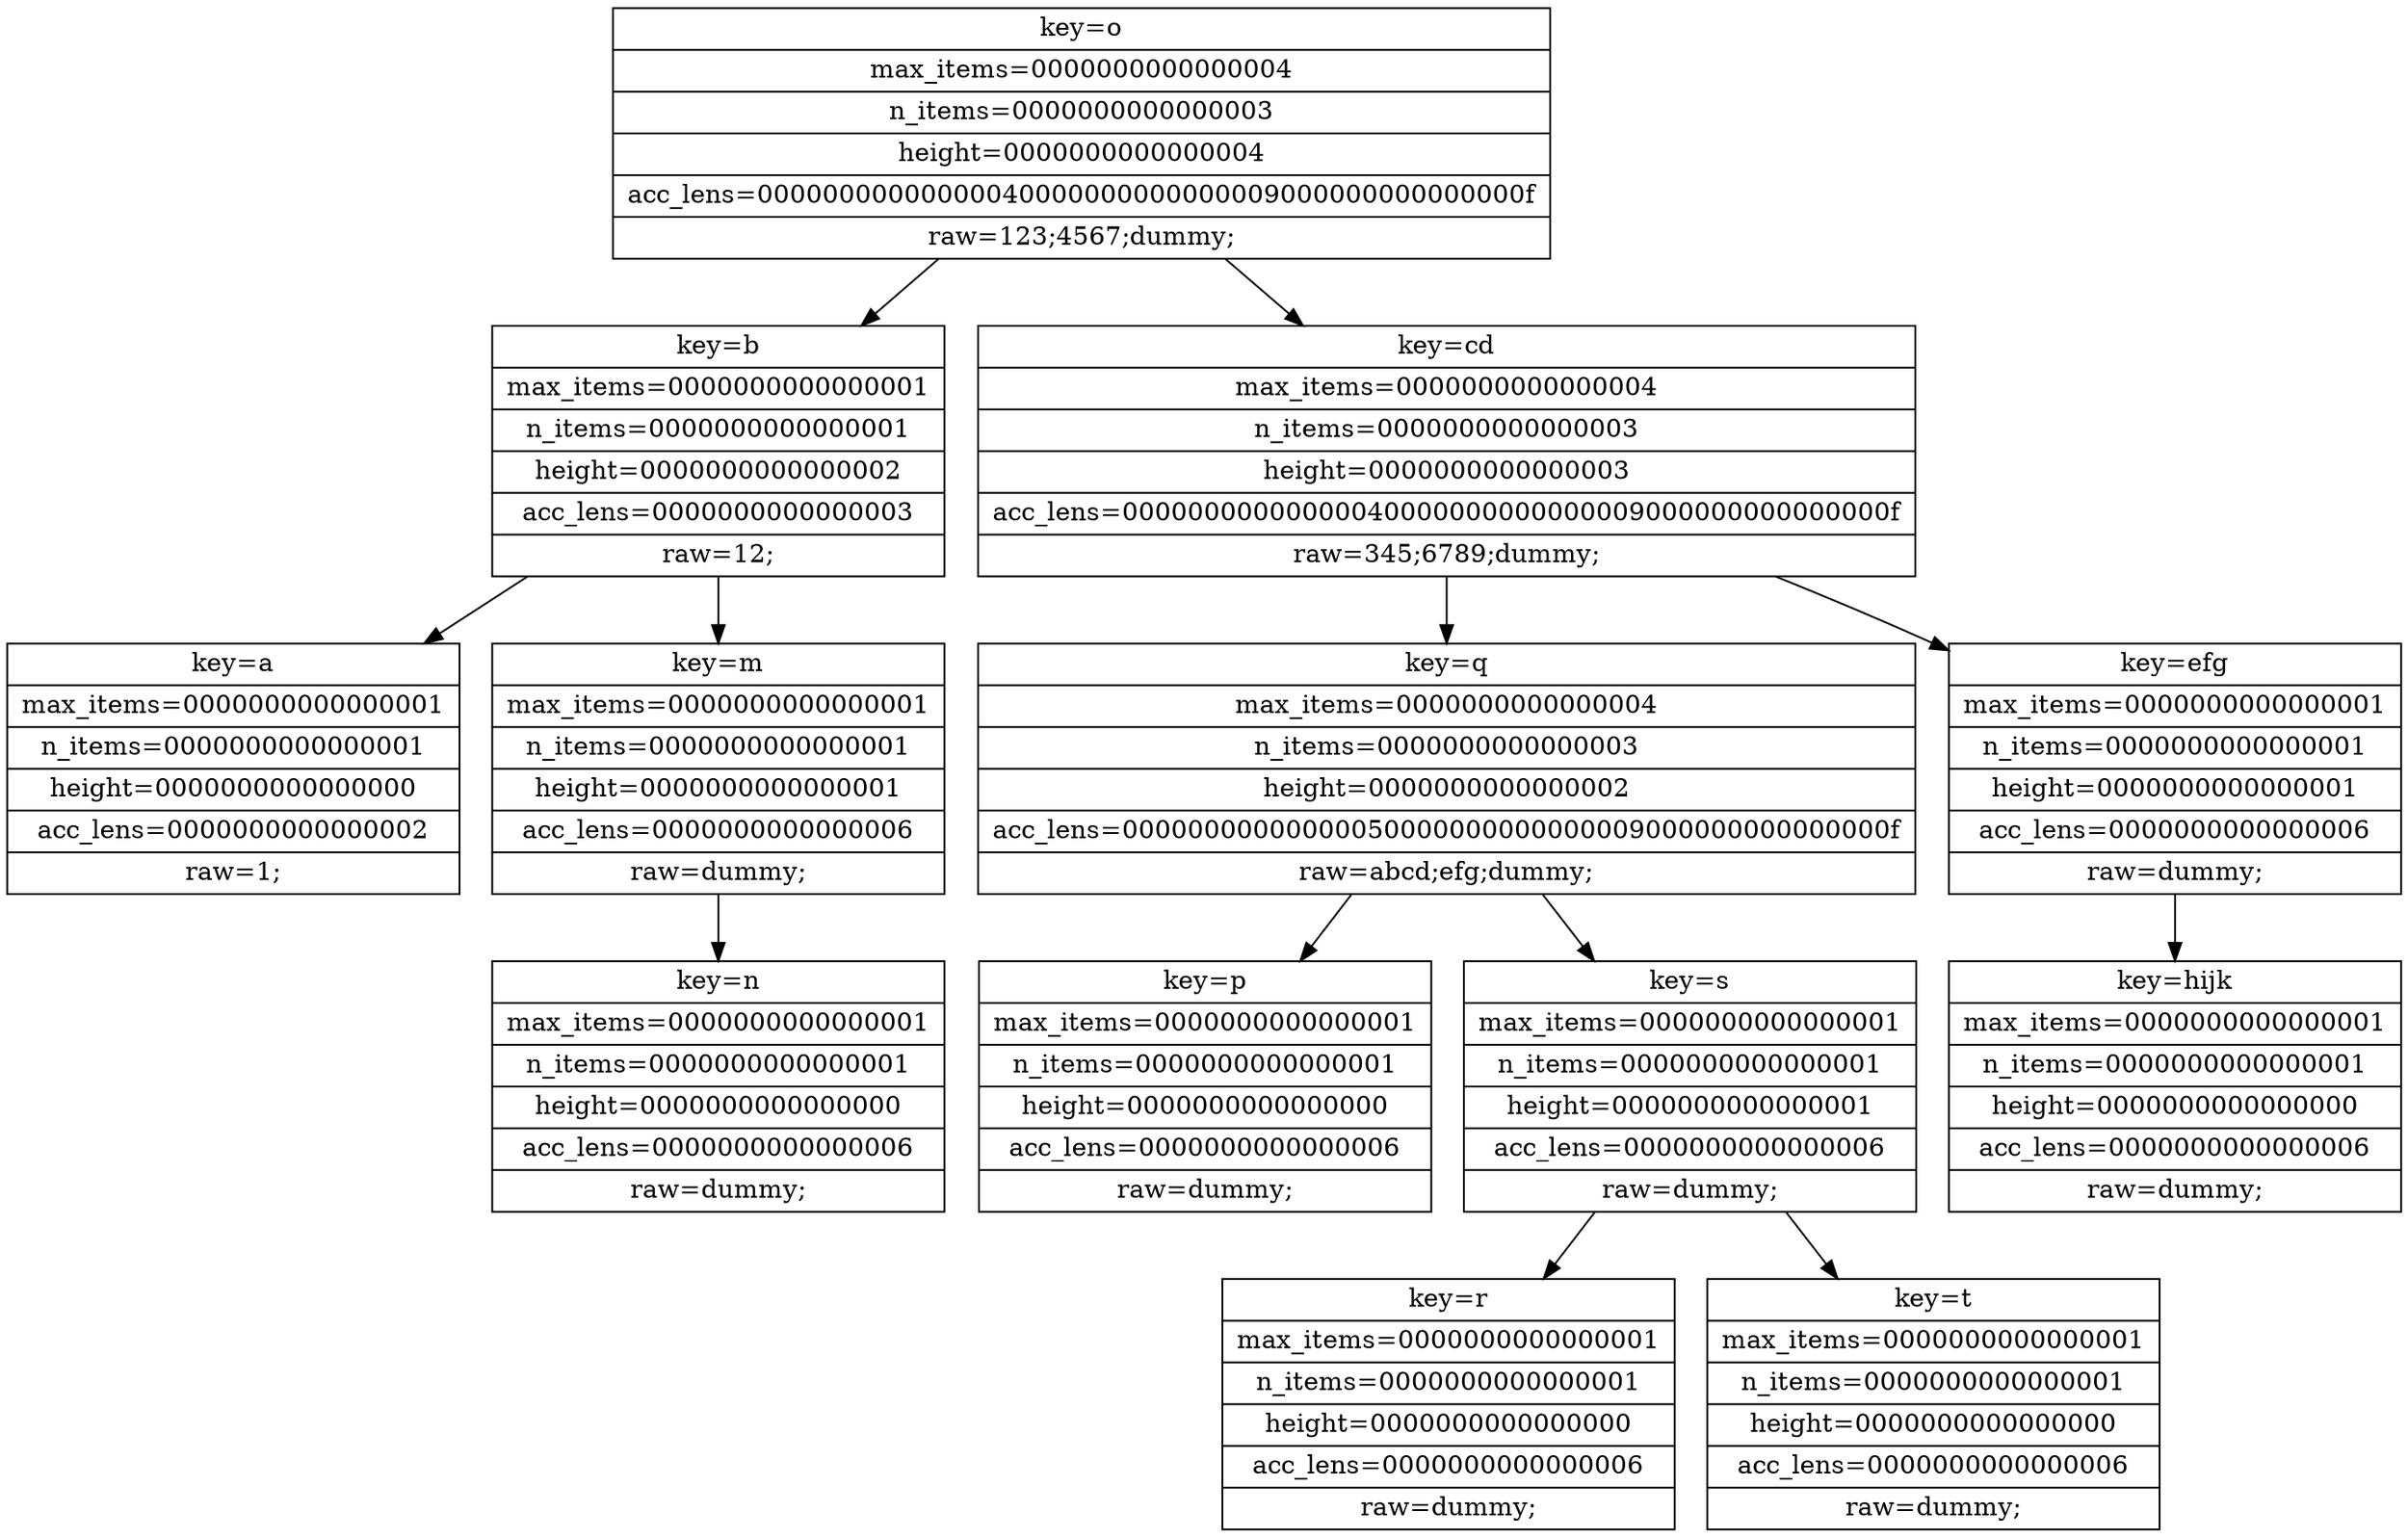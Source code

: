 digraph {
o[shape=record,label="{key=o|max_items=0000000000000004|n_items=0000000000000003|height=0000000000000004|acc_lens=00000000000000040000000000000009000000000000000f|raw=123;4567;dummy;}"]
b[shape=record,label="{key=b|max_items=0000000000000001|n_items=0000000000000001|height=0000000000000002|acc_lens=0000000000000003|raw=12;}"]
a[shape=record,label="{key=a|max_items=0000000000000001|n_items=0000000000000001|height=0000000000000000|acc_lens=0000000000000002|raw=1;}"]
b -> a
m[shape=record,label="{key=m|max_items=0000000000000001|n_items=0000000000000001|height=0000000000000001|acc_lens=0000000000000006|raw=dummy;}"]
n[shape=record,label="{key=n|max_items=0000000000000001|n_items=0000000000000001|height=0000000000000000|acc_lens=0000000000000006|raw=dummy;}"]
m -> n
b -> m
o -> b
cd[shape=record,label="{key=cd|max_items=0000000000000004|n_items=0000000000000003|height=0000000000000003|acc_lens=00000000000000040000000000000009000000000000000f|raw=345;6789;dummy;}"]
q[shape=record,label="{key=q|max_items=0000000000000004|n_items=0000000000000003|height=0000000000000002|acc_lens=00000000000000050000000000000009000000000000000f|raw=abcd;efg;dummy;}"]
p[shape=record,label="{key=p|max_items=0000000000000001|n_items=0000000000000001|height=0000000000000000|acc_lens=0000000000000006|raw=dummy;}"]
q -> p
s[shape=record,label="{key=s|max_items=0000000000000001|n_items=0000000000000001|height=0000000000000001|acc_lens=0000000000000006|raw=dummy;}"]
r[shape=record,label="{key=r|max_items=0000000000000001|n_items=0000000000000001|height=0000000000000000|acc_lens=0000000000000006|raw=dummy;}"]
s -> r
t[shape=record,label="{key=t|max_items=0000000000000001|n_items=0000000000000001|height=0000000000000000|acc_lens=0000000000000006|raw=dummy;}"]
s -> t
q -> s
cd -> q
efg[shape=record,label="{key=efg|max_items=0000000000000001|n_items=0000000000000001|height=0000000000000001|acc_lens=0000000000000006|raw=dummy;}"]
hijk[shape=record,label="{key=hijk|max_items=0000000000000001|n_items=0000000000000001|height=0000000000000000|acc_lens=0000000000000006|raw=dummy;}"]
efg -> hijk
cd -> efg
o -> cd
}